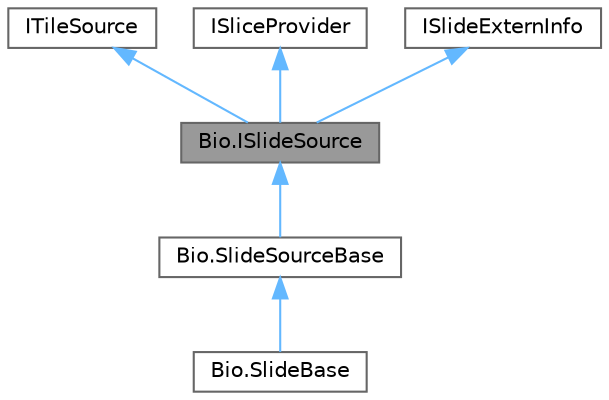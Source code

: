 digraph "Bio.ISlideSource"
{
 // LATEX_PDF_SIZE
  bgcolor="transparent";
  edge [fontname=Helvetica,fontsize=10,labelfontname=Helvetica,labelfontsize=10];
  node [fontname=Helvetica,fontsize=10,shape=box,height=0.2,width=0.4];
  Node1 [id="Node000001",label="Bio.ISlideSource",height=0.2,width=0.4,color="gray40", fillcolor="grey60", style="filled", fontcolor="black",tooltip=" "];
  Node2 -> Node1 [id="edge1_Node000001_Node000002",dir="back",color="steelblue1",style="solid",tooltip=" "];
  Node2 [id="Node000002",label="ITileSource",height=0.2,width=0.4,color="gray40", fillcolor="white", style="filled",tooltip=" "];
  Node3 -> Node1 [id="edge2_Node000001_Node000003",dir="back",color="steelblue1",style="solid",tooltip=" "];
  Node3 [id="Node000003",label="ISliceProvider",height=0.2,width=0.4,color="gray40", fillcolor="white", style="filled",URL="$interface_bio_1_1_i_slice_provider.html",tooltip=" "];
  Node4 -> Node1 [id="edge3_Node000001_Node000004",dir="back",color="steelblue1",style="solid",tooltip=" "];
  Node4 [id="Node000004",label="ISlideExternInfo",height=0.2,width=0.4,color="gray40", fillcolor="white", style="filled",URL="$interface_bio_1_1_i_slide_extern_info.html",tooltip=" "];
  Node1 -> Node5 [id="edge4_Node000001_Node000005",dir="back",color="steelblue1",style="solid",tooltip=" "];
  Node5 [id="Node000005",label="Bio.SlideSourceBase",height=0.2,width=0.4,color="gray40", fillcolor="white", style="filled",URL="$class_bio_1_1_slide_source_base.html",tooltip=" "];
  Node5 -> Node6 [id="edge5_Node000005_Node000006",dir="back",color="steelblue1",style="solid",tooltip=" "];
  Node6 [id="Node000006",label="Bio.SlideBase",height=0.2,width=0.4,color="gray40", fillcolor="white", style="filled",URL="$class_bio_1_1_slide_base.html",tooltip=" "];
}
